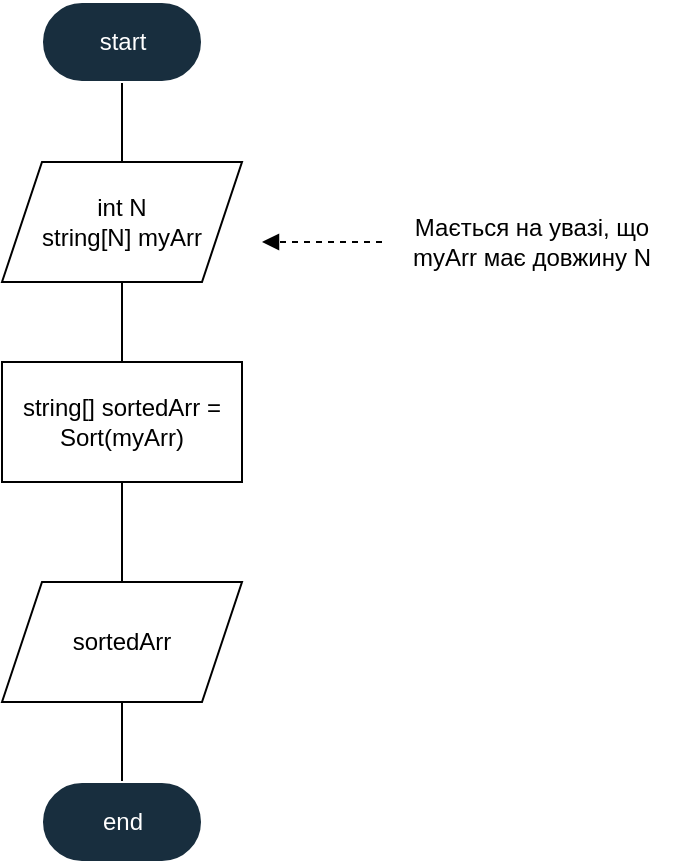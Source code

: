 <mxfile version="15.2.7" type="device" pages="2"><diagram id="3MLsycoJYeKSWIrQy5VE" name="Main"><mxGraphModel dx="1205" dy="696" grid="1" gridSize="10" guides="1" tooltips="1" connect="1" arrows="1" fold="1" page="1" pageScale="1" pageWidth="827" pageHeight="1169" math="0" shadow="0"><root><mxCell id="0"/><mxCell id="1" parent="0"/><mxCell id="QZ3OS0nQMyp0NPd9aGWL-4" style="edgeStyle=orthogonalEdgeStyle;rounded=0;orthogonalLoop=1;jettySize=auto;html=1;entryX=0.5;entryY=0;entryDx=0;entryDy=0;endArrow=none;endFill=0;" edge="1" parent="1" source="QZ3OS0nQMyp0NPd9aGWL-1" target="QZ3OS0nQMyp0NPd9aGWL-3"><mxGeometry relative="1" as="geometry"/></mxCell><mxCell id="QZ3OS0nQMyp0NPd9aGWL-1" value="start" style="html=1;dashed=0;whitespace=wrap;shape=mxgraph.dfd.start;rounded=0;sketch=0;fontColor=#FFFFFF;strokeColor=#FFFFFF;fillColor=#182E3E;" vertex="1" parent="1"><mxGeometry x="320" y="40" width="80" height="40" as="geometry"/></mxCell><mxCell id="QZ3OS0nQMyp0NPd9aGWL-6" style="edgeStyle=orthogonalEdgeStyle;rounded=0;orthogonalLoop=1;jettySize=auto;html=1;entryX=0.5;entryY=0;entryDx=0;entryDy=0;endArrow=none;endFill=0;" edge="1" parent="1" source="QZ3OS0nQMyp0NPd9aGWL-3" target="QZ3OS0nQMyp0NPd9aGWL-5"><mxGeometry relative="1" as="geometry"/></mxCell><mxCell id="QZ3OS0nQMyp0NPd9aGWL-3" value="int N&lt;br&gt;string[N] myArr" style="shape=parallelogram;perimeter=parallelogramPerimeter;whiteSpace=wrap;html=1;fixedSize=1;" vertex="1" parent="1"><mxGeometry x="300" y="120" width="120" height="60" as="geometry"/></mxCell><mxCell id="QZ3OS0nQMyp0NPd9aGWL-8" style="edgeStyle=orthogonalEdgeStyle;rounded=0;orthogonalLoop=1;jettySize=auto;html=1;entryX=0.5;entryY=0;entryDx=0;entryDy=0;endArrow=none;endFill=0;" edge="1" parent="1" source="QZ3OS0nQMyp0NPd9aGWL-5" target="QZ3OS0nQMyp0NPd9aGWL-7"><mxGeometry relative="1" as="geometry"/></mxCell><mxCell id="QZ3OS0nQMyp0NPd9aGWL-5" value="string[] sortedArr = Sort(myArr)" style="rounded=0;whiteSpace=wrap;html=1;" vertex="1" parent="1"><mxGeometry x="300" y="220" width="120" height="60" as="geometry"/></mxCell><mxCell id="QZ3OS0nQMyp0NPd9aGWL-10" style="edgeStyle=orthogonalEdgeStyle;rounded=0;orthogonalLoop=1;jettySize=auto;html=1;entryX=0.5;entryY=0.5;entryDx=0;entryDy=-20;entryPerimeter=0;endArrow=none;endFill=0;" edge="1" parent="1" source="QZ3OS0nQMyp0NPd9aGWL-7" target="QZ3OS0nQMyp0NPd9aGWL-9"><mxGeometry relative="1" as="geometry"/></mxCell><mxCell id="QZ3OS0nQMyp0NPd9aGWL-7" value="sortedArr" style="shape=parallelogram;perimeter=parallelogramPerimeter;whiteSpace=wrap;html=1;fixedSize=1;" vertex="1" parent="1"><mxGeometry x="300" y="330" width="120" height="60" as="geometry"/></mxCell><mxCell id="QZ3OS0nQMyp0NPd9aGWL-9" value="end" style="html=1;dashed=0;whitespace=wrap;shape=mxgraph.dfd.start;rounded=0;sketch=0;fontColor=#FFFFFF;strokeColor=#FFFFFF;fillColor=#182E3E;" vertex="1" parent="1"><mxGeometry x="320" y="430" width="80" height="40" as="geometry"/></mxCell><mxCell id="vWJrzqIsBRnLaqILvu1Q-2" style="edgeStyle=orthogonalEdgeStyle;rounded=0;orthogonalLoop=1;jettySize=auto;html=1;endArrow=block;endFill=1;dashed=1;" edge="1" parent="1" source="vWJrzqIsBRnLaqILvu1Q-1"><mxGeometry relative="1" as="geometry"><mxPoint x="430" y="160" as="targetPoint"/></mxGeometry></mxCell><mxCell id="vWJrzqIsBRnLaqILvu1Q-1" value="Мається на увазі, що myArr має довжину N" style="text;html=1;strokeColor=none;fillColor=none;align=center;verticalAlign=middle;whiteSpace=wrap;rounded=0;" vertex="1" parent="1"><mxGeometry x="490" y="140" width="150" height="40" as="geometry"/></mxCell></root></mxGraphModel></diagram><diagram id="gyPVSMwkzuycDN-qEMGq" name="Sort()"><mxGraphModel dx="1205" dy="696" grid="1" gridSize="10" guides="1" tooltips="1" connect="1" arrows="1" fold="1" page="1" pageScale="1" pageWidth="827" pageHeight="1169" math="0" shadow="0"><root><mxCell id="__aZEPGSpJjfZBn9qU9B-0"/><mxCell id="__aZEPGSpJjfZBn9qU9B-1" parent="__aZEPGSpJjfZBn9qU9B-0"/><mxCell id="__aZEPGSpJjfZBn9qU9B-7" style="edgeStyle=orthogonalEdgeStyle;rounded=0;orthogonalLoop=1;jettySize=auto;html=1;entryX=0.5;entryY=0;entryDx=0;entryDy=0;endArrow=none;endFill=0;" edge="1" parent="__aZEPGSpJjfZBn9qU9B-1" source="__aZEPGSpJjfZBn9qU9B-2" target="__aZEPGSpJjfZBn9qU9B-6"><mxGeometry relative="1" as="geometry"/></mxCell><mxCell id="__aZEPGSpJjfZBn9qU9B-2" value="start" style="html=1;dashed=0;whitespace=wrap;shape=mxgraph.dfd.start;rounded=0;sketch=0;fontColor=#FFFFFF;strokeColor=#FFFFFF;fillColor=#182E3E;" vertex="1" parent="__aZEPGSpJjfZBn9qU9B-1"><mxGeometry x="360" y="80" width="80" height="40" as="geometry"/></mxCell><mxCell id="rTsJvrr9aV056FACb0JN-1" style="edgeStyle=orthogonalEdgeStyle;rounded=0;orthogonalLoop=1;jettySize=auto;html=1;entryX=0.5;entryY=0;entryDx=0;entryDy=0;endArrow=none;endFill=0;" edge="1" parent="__aZEPGSpJjfZBn9qU9B-1" source="__aZEPGSpJjfZBn9qU9B-6" target="rTsJvrr9aV056FACb0JN-0"><mxGeometry relative="1" as="geometry"/></mxCell><mxCell id="__aZEPGSpJjfZBn9qU9B-6" value="string[] myArr" style="shape=parallelogram;perimeter=parallelogramPerimeter;whiteSpace=wrap;html=1;fixedSize=1;" vertex="1" parent="__aZEPGSpJjfZBn9qU9B-1"><mxGeometry x="340" y="160" width="120" height="60" as="geometry"/></mxCell><mxCell id="rTsJvrr9aV056FACb0JN-3" style="edgeStyle=orthogonalEdgeStyle;rounded=0;orthogonalLoop=1;jettySize=auto;html=1;entryX=0.5;entryY=0;entryDx=0;entryDy=0;endArrow=none;endFill=0;" edge="1" parent="__aZEPGSpJjfZBn9qU9B-1" source="rTsJvrr9aV056FACb0JN-0" target="rTsJvrr9aV056FACb0JN-2"><mxGeometry relative="1" as="geometry"/></mxCell><mxCell id="rTsJvrr9aV056FACb0JN-0" value="int len = myArr.Length&lt;br&gt;string[] sortedArr = new string[len]&lt;br&gt;bool sorted = false" style="rounded=0;whiteSpace=wrap;html=1;" vertex="1" parent="__aZEPGSpJjfZBn9qU9B-1"><mxGeometry x="315" y="270" width="170" height="60" as="geometry"/></mxCell><mxCell id="rEFMv5Ck0d8b0-SNr6ao-1" value="T" style="edgeStyle=orthogonalEdgeStyle;rounded=0;orthogonalLoop=1;jettySize=auto;html=1;entryX=0.5;entryY=0;entryDx=0;entryDy=0;endArrow=none;endFill=0;" edge="1" parent="__aZEPGSpJjfZBn9qU9B-1" source="rTsJvrr9aV056FACb0JN-2" target="rEFMv5Ck0d8b0-SNr6ao-0"><mxGeometry relative="1" as="geometry"/></mxCell><mxCell id="rEFMv5Ck0d8b0-SNr6ao-30" value="F" style="edgeStyle=orthogonalEdgeStyle;rounded=0;orthogonalLoop=1;jettySize=auto;html=1;entryX=0.5;entryY=0.5;entryDx=0;entryDy=-20;entryPerimeter=0;endArrow=none;endFill=0;" edge="1" parent="__aZEPGSpJjfZBn9qU9B-1" source="rTsJvrr9aV056FACb0JN-2" target="rEFMv5Ck0d8b0-SNr6ao-29"><mxGeometry relative="1" as="geometry"/></mxCell><mxCell id="rTsJvrr9aV056FACb0JN-2" value="int j = 1; j &amp;lt; len; j++" style="shape=hexagon;perimeter=hexagonPerimeter2;whiteSpace=wrap;html=1;fixedSize=1;" vertex="1" parent="__aZEPGSpJjfZBn9qU9B-1"><mxGeometry x="340" y="380" width="120" height="80" as="geometry"/></mxCell><mxCell id="rEFMv5Ck0d8b0-SNr6ao-3" value="T" style="edgeStyle=orthogonalEdgeStyle;rounded=0;orthogonalLoop=1;jettySize=auto;html=1;entryX=0.5;entryY=0;entryDx=0;entryDy=0;endArrow=none;endFill=0;" edge="1" parent="__aZEPGSpJjfZBn9qU9B-1" source="rEFMv5Ck0d8b0-SNr6ao-0" target="rEFMv5Ck0d8b0-SNr6ao-2"><mxGeometry relative="1" as="geometry"/></mxCell><mxCell id="rEFMv5Ck0d8b0-SNr6ao-25" value="F" style="edgeStyle=orthogonalEdgeStyle;rounded=0;orthogonalLoop=1;jettySize=auto;html=1;endArrow=none;endFill=0;entryX=0.5;entryY=0;entryDx=0;entryDy=0;" edge="1" parent="__aZEPGSpJjfZBn9qU9B-1" source="rEFMv5Ck0d8b0-SNr6ao-0" target="rEFMv5Ck0d8b0-SNr6ao-26"><mxGeometry relative="1" as="geometry"><mxPoint x="590" y="620" as="targetPoint"/></mxGeometry></mxCell><mxCell id="rEFMv5Ck0d8b0-SNr6ao-0" value="int i = 0; i &amp;lt; len - j; i++" style="shape=hexagon;perimeter=hexagonPerimeter2;whiteSpace=wrap;html=1;fixedSize=1;" vertex="1" parent="__aZEPGSpJjfZBn9qU9B-1"><mxGeometry x="340" y="520" width="120" height="80" as="geometry"/></mxCell><mxCell id="rEFMv5Ck0d8b0-SNr6ao-5" style="edgeStyle=orthogonalEdgeStyle;rounded=0;orthogonalLoop=1;jettySize=auto;html=1;entryX=0.5;entryY=0;entryDx=0;entryDy=0;endArrow=none;endFill=0;" edge="1" parent="__aZEPGSpJjfZBn9qU9B-1" source="rEFMv5Ck0d8b0-SNr6ao-2" target="rEFMv5Ck0d8b0-SNr6ao-4"><mxGeometry relative="1" as="geometry"/></mxCell><mxCell id="rEFMv5Ck0d8b0-SNr6ao-2" value="int counter = 0" style="rounded=0;whiteSpace=wrap;html=1;" vertex="1" parent="__aZEPGSpJjfZBn9qU9B-1"><mxGeometry x="340" y="650" width="120" height="60" as="geometry"/></mxCell><mxCell id="rEFMv5Ck0d8b0-SNr6ao-8" value="T" style="edgeStyle=orthogonalEdgeStyle;rounded=0;orthogonalLoop=1;jettySize=auto;html=1;entryX=0.5;entryY=0;entryDx=0;entryDy=0;endArrow=none;endFill=0;" edge="1" parent="__aZEPGSpJjfZBn9qU9B-1" source="rEFMv5Ck0d8b0-SNr6ao-4" target="rEFMv5Ck0d8b0-SNr6ao-6"><mxGeometry x="-0.415" relative="1" as="geometry"><mxPoint as="offset"/></mxGeometry></mxCell><mxCell id="rEFMv5Ck0d8b0-SNr6ao-13" value="F" style="edgeStyle=orthogonalEdgeStyle;rounded=0;orthogonalLoop=1;jettySize=auto;html=1;entryX=0.5;entryY=0;entryDx=0;entryDy=0;endArrow=none;endFill=0;" edge="1" parent="__aZEPGSpJjfZBn9qU9B-1" source="rEFMv5Ck0d8b0-SNr6ao-4" target="rEFMv5Ck0d8b0-SNr6ao-12"><mxGeometry x="-0.2" relative="1" as="geometry"><mxPoint as="offset"/></mxGeometry></mxCell><mxCell id="rEFMv5Ck0d8b0-SNr6ao-4" value="sortedArr[i][counter] &amp;lt; sortedArr[i + 1][counter]" style="rhombus;whiteSpace=wrap;html=1;" vertex="1" parent="__aZEPGSpJjfZBn9qU9B-1"><mxGeometry x="250" y="770" width="300" height="70" as="geometry"/></mxCell><mxCell id="rEFMv5Ck0d8b0-SNr6ao-11" style="edgeStyle=orthogonalEdgeStyle;rounded=0;orthogonalLoop=1;jettySize=auto;html=1;entryX=0.5;entryY=0;entryDx=0;entryDy=0;endArrow=none;endFill=0;" edge="1" parent="__aZEPGSpJjfZBn9qU9B-1" source="rEFMv5Ck0d8b0-SNr6ao-6" target="rEFMv5Ck0d8b0-SNr6ao-10"><mxGeometry relative="1" as="geometry"/></mxCell><mxCell id="rEFMv5Ck0d8b0-SNr6ao-6" value="Swap(sortedArr[i][counter],sortedArr[i+1][counter])" style="rounded=0;whiteSpace=wrap;html=1;" vertex="1" parent="__aZEPGSpJjfZBn9qU9B-1"><mxGeometry x="70" y="880" width="160" height="60" as="geometry"/></mxCell><mxCell id="rEFMv5Ck0d8b0-SNr6ao-19" style="edgeStyle=orthogonalEdgeStyle;rounded=0;orthogonalLoop=1;jettySize=auto;html=1;entryX=0.5;entryY=0;entryDx=0;entryDy=0;endArrow=none;endFill=0;" edge="1" parent="__aZEPGSpJjfZBn9qU9B-1" source="rEFMv5Ck0d8b0-SNr6ao-10" target="rEFMv5Ck0d8b0-SNr6ao-18"><mxGeometry relative="1" as="geometry"/></mxCell><mxCell id="rEFMv5Ck0d8b0-SNr6ao-10" value="counter++" style="rounded=0;whiteSpace=wrap;html=1;" vertex="1" parent="__aZEPGSpJjfZBn9qU9B-1"><mxGeometry x="70" y="1000" width="160" height="60" as="geometry"/></mxCell><mxCell id="rEFMv5Ck0d8b0-SNr6ao-15" value="T" style="edgeStyle=orthogonalEdgeStyle;rounded=0;orthogonalLoop=1;jettySize=auto;html=1;entryX=0.5;entryY=0;entryDx=0;entryDy=0;endArrow=none;endFill=0;" edge="1" parent="__aZEPGSpJjfZBn9qU9B-1" source="rEFMv5Ck0d8b0-SNr6ao-12" target="rEFMv5Ck0d8b0-SNr6ao-14"><mxGeometry relative="1" as="geometry"/></mxCell><mxCell id="rEFMv5Ck0d8b0-SNr6ao-48" value="F" style="edgeStyle=orthogonalEdgeStyle;rounded=0;orthogonalLoop=1;jettySize=auto;html=1;entryX=0.5;entryY=0;entryDx=0;entryDy=0;endArrow=none;endFill=0;" edge="1" parent="__aZEPGSpJjfZBn9qU9B-1" source="rEFMv5Ck0d8b0-SNr6ao-12" target="rEFMv5Ck0d8b0-SNr6ao-47"><mxGeometry relative="1" as="geometry"/></mxCell><mxCell id="rEFMv5Ck0d8b0-SNr6ao-12" value="sortedArr[i][counter] == sortedArr[i + 1][counter]" style="rhombus;whiteSpace=wrap;html=1;" vertex="1" parent="__aZEPGSpJjfZBn9qU9B-1"><mxGeometry x="670" y="840" width="300" height="70" as="geometry"/></mxCell><mxCell id="rEFMv5Ck0d8b0-SNr6ao-17" value="T" style="edgeStyle=orthogonalEdgeStyle;rounded=0;orthogonalLoop=1;jettySize=auto;html=1;entryX=0.5;entryY=0;entryDx=0;entryDy=0;endArrow=none;endFill=0;" edge="1" parent="__aZEPGSpJjfZBn9qU9B-1" source="rEFMv5Ck0d8b0-SNr6ao-14" target="rEFMv5Ck0d8b0-SNr6ao-16"><mxGeometry relative="1" as="geometry"/></mxCell><mxCell id="rEFMv5Ck0d8b0-SNr6ao-44" value="F" style="edgeStyle=orthogonalEdgeStyle;rounded=0;orthogonalLoop=1;jettySize=auto;html=1;entryX=0.5;entryY=0;entryDx=0;entryDy=0;endArrow=none;endFill=0;" edge="1" parent="__aZEPGSpJjfZBn9qU9B-1" source="rEFMv5Ck0d8b0-SNr6ao-14" target="rEFMv5Ck0d8b0-SNr6ao-43"><mxGeometry relative="1" as="geometry"/></mxCell><mxCell id="rEFMv5Ck0d8b0-SNr6ao-14" value="!sorted" style="shape=hexagon;perimeter=hexagonPerimeter2;whiteSpace=wrap;html=1;fixedSize=1;" vertex="1" parent="__aZEPGSpJjfZBn9qU9B-1"><mxGeometry x="510" y="970" width="120" height="80" as="geometry"/></mxCell><mxCell id="rEFMv5Ck0d8b0-SNr6ao-34" value="T" style="edgeStyle=orthogonalEdgeStyle;rounded=0;orthogonalLoop=1;jettySize=auto;html=1;endArrow=none;endFill=0;entryX=0.5;entryY=0;entryDx=0;entryDy=0;" edge="1" parent="__aZEPGSpJjfZBn9qU9B-1" source="rEFMv5Ck0d8b0-SNr6ao-16" target="rEFMv5Ck0d8b0-SNr6ao-35"><mxGeometry x="-0.3" relative="1" as="geometry"><mxPoint x="380" y="1210" as="targetPoint"/><Array as="points"><mxPoint x="380" y="1140"/><mxPoint x="380" y="1230"/></Array><mxPoint x="-1" as="offset"/></mxGeometry></mxCell><mxCell id="rEFMv5Ck0d8b0-SNr6ao-16" value="counter &amp;lt; 6" style="rhombus;whiteSpace=wrap;html=1;" vertex="1" parent="__aZEPGSpJjfZBn9qU9B-1"><mxGeometry x="470" y="1100" width="200" height="80" as="geometry"/></mxCell><mxCell id="rEFMv5Ck0d8b0-SNr6ao-18" value="1" style="ellipse;whiteSpace=wrap;html=1;aspect=fixed;" vertex="1" parent="__aZEPGSpJjfZBn9qU9B-1"><mxGeometry x="130" y="1090" width="40" height="40" as="geometry"/></mxCell><mxCell id="rEFMv5Ck0d8b0-SNr6ao-31" style="edgeStyle=orthogonalEdgeStyle;rounded=0;orthogonalLoop=1;jettySize=auto;html=1;entryX=0;entryY=0.5;entryDx=0;entryDy=0;endArrow=none;endFill=0;" edge="1" parent="__aZEPGSpJjfZBn9qU9B-1" source="rEFMv5Ck0d8b0-SNr6ao-20" target="rEFMv5Ck0d8b0-SNr6ao-0"><mxGeometry relative="1" as="geometry"/></mxCell><mxCell id="rEFMv5Ck0d8b0-SNr6ao-20" value="1" style="ellipse;whiteSpace=wrap;html=1;aspect=fixed;" vertex="1" parent="__aZEPGSpJjfZBn9qU9B-1"><mxGeometry x="260" y="540" width="40" height="40" as="geometry"/></mxCell><mxCell id="rEFMv5Ck0d8b0-SNr6ao-26" value="2" style="ellipse;whiteSpace=wrap;html=1;aspect=fixed;" vertex="1" parent="__aZEPGSpJjfZBn9qU9B-1"><mxGeometry x="550" y="600" width="40" height="40" as="geometry"/></mxCell><mxCell id="rEFMv5Ck0d8b0-SNr6ao-32" style="edgeStyle=orthogonalEdgeStyle;rounded=0;orthogonalLoop=1;jettySize=auto;html=1;entryX=0;entryY=0.5;entryDx=0;entryDy=0;endArrow=none;endFill=0;" edge="1" parent="__aZEPGSpJjfZBn9qU9B-1" source="rEFMv5Ck0d8b0-SNr6ao-27" target="rTsJvrr9aV056FACb0JN-2"><mxGeometry relative="1" as="geometry"/></mxCell><mxCell id="rEFMv5Ck0d8b0-SNr6ao-27" value="2" style="ellipse;whiteSpace=wrap;html=1;aspect=fixed;" vertex="1" parent="__aZEPGSpJjfZBn9qU9B-1"><mxGeometry x="260" y="400" width="40" height="40" as="geometry"/></mxCell><mxCell id="rEFMv5Ck0d8b0-SNr6ao-29" value="end" style="html=1;dashed=0;whitespace=wrap;shape=mxgraph.dfd.start;rounded=0;sketch=0;fontColor=#FFFFFF;strokeColor=#FFFFFF;fillColor=#182E3E;" vertex="1" parent="__aZEPGSpJjfZBn9qU9B-1"><mxGeometry x="530" y="460" width="80" height="40" as="geometry"/></mxCell><mxCell id="rEFMv5Ck0d8b0-SNr6ao-38" value="T" style="edgeStyle=orthogonalEdgeStyle;rounded=0;orthogonalLoop=1;jettySize=auto;html=1;entryX=0.5;entryY=0;entryDx=0;entryDy=0;endArrow=none;endFill=0;" edge="1" parent="__aZEPGSpJjfZBn9qU9B-1" source="rEFMv5Ck0d8b0-SNr6ao-33" target="rEFMv5Ck0d8b0-SNr6ao-37"><mxGeometry x="-0.618" relative="1" as="geometry"><Array as="points"><mxPoint x="157" y="1355"/></Array><mxPoint as="offset"/></mxGeometry></mxCell><mxCell id="rEFMv5Ck0d8b0-SNr6ao-50" value="F" style="edgeStyle=orthogonalEdgeStyle;rounded=0;orthogonalLoop=1;jettySize=auto;html=1;entryX=0.5;entryY=0;entryDx=0;entryDy=0;endArrow=none;endFill=0;" edge="1" parent="__aZEPGSpJjfZBn9qU9B-1" source="rEFMv5Ck0d8b0-SNr6ao-33" target="rEFMv5Ck0d8b0-SNr6ao-49"><mxGeometry x="-0.441" relative="1" as="geometry"><Array as="points"><mxPoint x="613" y="1355"/></Array><mxPoint as="offset"/></mxGeometry></mxCell><mxCell id="rEFMv5Ck0d8b0-SNr6ao-33" value="sortedArr[i][counter] &amp;gt; sortedArr[i + 1][counter]" style="rhombus;whiteSpace=wrap;html=1;" vertex="1" parent="__aZEPGSpJjfZBn9qU9B-1"><mxGeometry x="217.5" y="1320" width="325" height="70" as="geometry"/></mxCell><mxCell id="rEFMv5Ck0d8b0-SNr6ao-36" style="edgeStyle=orthogonalEdgeStyle;rounded=0;orthogonalLoop=1;jettySize=auto;html=1;entryX=0.5;entryY=0;entryDx=0;entryDy=0;endArrow=none;endFill=0;" edge="1" parent="__aZEPGSpJjfZBn9qU9B-1" source="rEFMv5Ck0d8b0-SNr6ao-35" target="rEFMv5Ck0d8b0-SNr6ao-33"><mxGeometry relative="1" as="geometry"/></mxCell><mxCell id="rEFMv5Ck0d8b0-SNr6ao-35" value="counter++" style="rounded=0;whiteSpace=wrap;html=1;" vertex="1" parent="__aZEPGSpJjfZBn9qU9B-1"><mxGeometry x="320" y="1210" width="120" height="60" as="geometry"/></mxCell><mxCell id="rEFMv5Ck0d8b0-SNr6ao-40" style="edgeStyle=orthogonalEdgeStyle;rounded=0;orthogonalLoop=1;jettySize=auto;html=1;entryX=0.5;entryY=0;entryDx=0;entryDy=0;endArrow=none;endFill=0;" edge="1" parent="__aZEPGSpJjfZBn9qU9B-1" source="rEFMv5Ck0d8b0-SNr6ao-37" target="rEFMv5Ck0d8b0-SNr6ao-39"><mxGeometry relative="1" as="geometry"/></mxCell><mxCell id="rEFMv5Ck0d8b0-SNr6ao-37" value="sorted = true" style="rounded=0;whiteSpace=wrap;html=1;" vertex="1" parent="__aZEPGSpJjfZBn9qU9B-1"><mxGeometry x="97.5" y="1440" width="120" height="60" as="geometry"/></mxCell><mxCell id="rEFMv5Ck0d8b0-SNr6ao-39" value="3" style="ellipse;whiteSpace=wrap;html=1;aspect=fixed;" vertex="1" parent="__aZEPGSpJjfZBn9qU9B-1"><mxGeometry x="137.5" y="1540" width="40" height="40" as="geometry"/></mxCell><mxCell id="rEFMv5Ck0d8b0-SNr6ao-42" style="edgeStyle=orthogonalEdgeStyle;rounded=0;orthogonalLoop=1;jettySize=auto;html=1;entryX=0;entryY=0.5;entryDx=0;entryDy=0;endArrow=none;endFill=0;" edge="1" parent="__aZEPGSpJjfZBn9qU9B-1" source="rEFMv5Ck0d8b0-SNr6ao-41" target="rEFMv5Ck0d8b0-SNr6ao-14"><mxGeometry relative="1" as="geometry"/></mxCell><mxCell id="rEFMv5Ck0d8b0-SNr6ao-41" value="3" style="ellipse;whiteSpace=wrap;html=1;aspect=fixed;" vertex="1" parent="__aZEPGSpJjfZBn9qU9B-1"><mxGeometry x="420" y="990" width="40" height="40" as="geometry"/></mxCell><mxCell id="rEFMv5Ck0d8b0-SNr6ao-46" style="edgeStyle=orthogonalEdgeStyle;rounded=0;orthogonalLoop=1;jettySize=auto;html=1;entryX=0.5;entryY=0;entryDx=0;entryDy=0;endArrow=none;endFill=0;" edge="1" parent="__aZEPGSpJjfZBn9qU9B-1" source="rEFMv5Ck0d8b0-SNr6ao-43" target="rEFMv5Ck0d8b0-SNr6ao-45"><mxGeometry relative="1" as="geometry"/></mxCell><mxCell id="rEFMv5Ck0d8b0-SNr6ao-43" value="sorted = false" style="rounded=0;whiteSpace=wrap;html=1;" vertex="1" parent="__aZEPGSpJjfZBn9qU9B-1"><mxGeometry x="860" y="1090" width="120" height="60" as="geometry"/></mxCell><mxCell id="rEFMv5Ck0d8b0-SNr6ao-45" value="1" style="ellipse;whiteSpace=wrap;html=1;aspect=fixed;" vertex="1" parent="__aZEPGSpJjfZBn9qU9B-1"><mxGeometry x="900" y="1190" width="40" height="40" as="geometry"/></mxCell><mxCell id="rEFMv5Ck0d8b0-SNr6ao-47" value="1" style="ellipse;whiteSpace=wrap;html=1;aspect=fixed;" vertex="1" parent="__aZEPGSpJjfZBn9qU9B-1"><mxGeometry x="1050" y="940" width="40" height="40" as="geometry"/></mxCell><mxCell id="rEFMv5Ck0d8b0-SNr6ao-53" value="T" style="edgeStyle=orthogonalEdgeStyle;rounded=0;orthogonalLoop=1;jettySize=auto;html=1;entryX=0.5;entryY=0;entryDx=0;entryDy=0;endArrow=none;endFill=0;" edge="1" parent="__aZEPGSpJjfZBn9qU9B-1" source="rEFMv5Ck0d8b0-SNr6ao-49" target="rEFMv5Ck0d8b0-SNr6ao-52"><mxGeometry relative="1" as="geometry"><Array as="points"><mxPoint x="406" y="1455"/></Array></mxGeometry></mxCell><mxCell id="Kl3SBH8TRIkPLE0m3oIl-1" value="F" style="edgeStyle=orthogonalEdgeStyle;rounded=0;orthogonalLoop=1;jettySize=auto;html=1;entryX=0.5;entryY=0;entryDx=0;entryDy=0;endArrow=none;endFill=0;" edge="1" parent="__aZEPGSpJjfZBn9qU9B-1" source="rEFMv5Ck0d8b0-SNr6ao-49" target="Kl3SBH8TRIkPLE0m3oIl-0"><mxGeometry relative="1" as="geometry"/></mxCell><mxCell id="rEFMv5Ck0d8b0-SNr6ao-49" value="sortedArr[i][counter] &amp;lt; sortedArr[i + 1][counter]" style="rhombus;whiteSpace=wrap;html=1;" vertex="1" parent="__aZEPGSpJjfZBn9qU9B-1"><mxGeometry x="450" y="1420" width="325" height="70" as="geometry"/></mxCell><mxCell id="rEFMv5Ck0d8b0-SNr6ao-51" style="edgeStyle=orthogonalEdgeStyle;rounded=0;orthogonalLoop=1;jettySize=auto;html=1;exitX=0.5;exitY=1;exitDx=0;exitDy=0;endArrow=none;endFill=0;" edge="1" parent="__aZEPGSpJjfZBn9qU9B-1" source="rEFMv5Ck0d8b0-SNr6ao-49" target="rEFMv5Ck0d8b0-SNr6ao-49"><mxGeometry relative="1" as="geometry"/></mxCell><mxCell id="rEFMv5Ck0d8b0-SNr6ao-55" style="edgeStyle=orthogonalEdgeStyle;rounded=0;orthogonalLoop=1;jettySize=auto;html=1;entryX=0.5;entryY=0;entryDx=0;entryDy=0;endArrow=none;endFill=0;" edge="1" parent="__aZEPGSpJjfZBn9qU9B-1" source="rEFMv5Ck0d8b0-SNr6ao-52" target="rEFMv5Ck0d8b0-SNr6ao-54"><mxGeometry relative="1" as="geometry"/></mxCell><mxCell id="rEFMv5Ck0d8b0-SNr6ao-52" value="string tmp = sortedArr[i]&lt;br&gt;sortedArr[i] = sortedArr[i + 1]&lt;br&gt;sortedArr[i + 1] = tmp&lt;br&gt;sorted = true" style="rounded=0;whiteSpace=wrap;html=1;" vertex="1" parent="__aZEPGSpJjfZBn9qU9B-1"><mxGeometry x="315" y="1550" width="182.5" height="60" as="geometry"/></mxCell><mxCell id="rEFMv5Ck0d8b0-SNr6ao-54" value="3" style="ellipse;whiteSpace=wrap;html=1;aspect=fixed;" vertex="1" parent="__aZEPGSpJjfZBn9qU9B-1"><mxGeometry x="386.25" y="1650" width="40" height="40" as="geometry"/></mxCell><mxCell id="Kl3SBH8TRIkPLE0m3oIl-0" value="3" style="ellipse;whiteSpace=wrap;html=1;aspect=fixed;" vertex="1" parent="__aZEPGSpJjfZBn9qU9B-1"><mxGeometry x="800" y="1540" width="40" height="40" as="geometry"/></mxCell></root></mxGraphModel></diagram></mxfile>